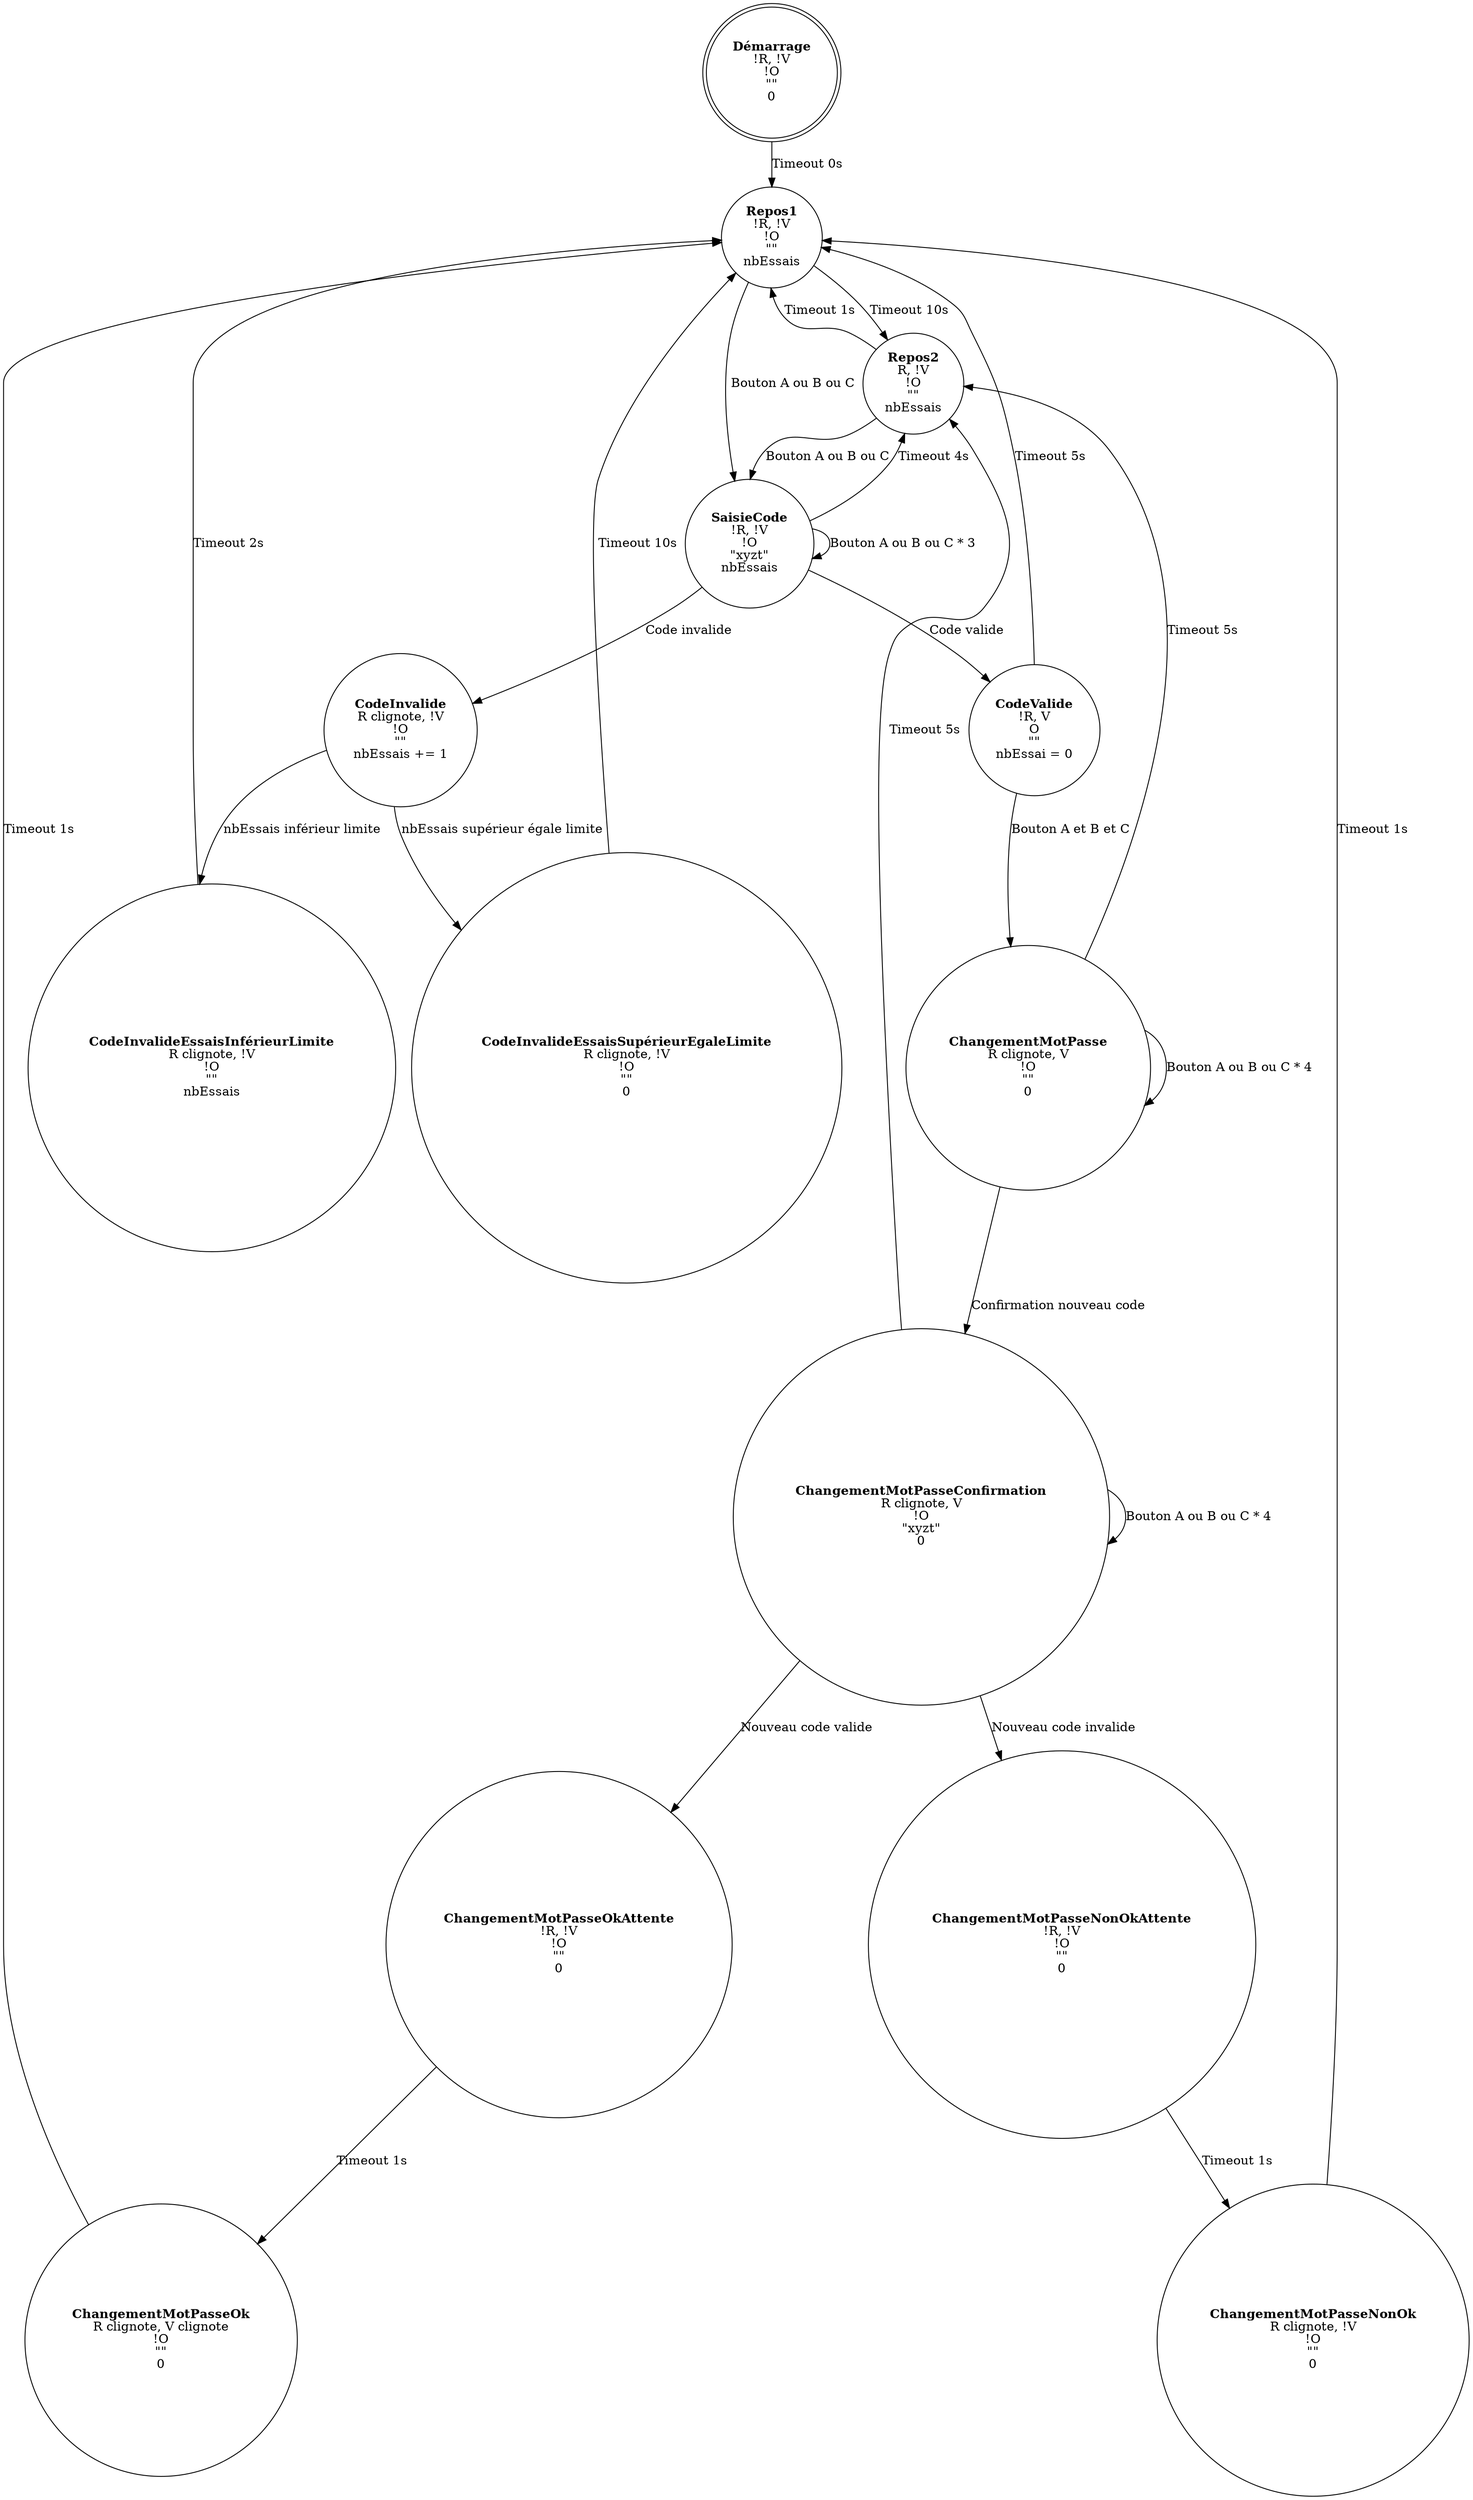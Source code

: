 digraph finite_state_machine {
	//fontname="Helvetica,Arial,sans-serif"
	//node [fontname="Helvetica,Arial,sans-serif"]
	//edge [fontname="Helvetica,Arial,sans-serif"]
	//rankdir=LR;
	node [shape = doublecircle]; Démarrage;
	node [shape = circle];
	
	Démarrage [label=<<b>Démarrage</b><br />!R, !V<br />!O<br />""<br />0>];

	Repos1 [label=<<b>Repos1</b><br />!R, !V<br />!O<br />""<br />nbEssais>];
	Repos2 [label=<<b>Repos2</b><br />R, !V<br />!O<br />""<br />nbEssais>];
	
	SaisieCode [label=<<b>SaisieCode</b><br />!R, !V<br />!O<br />"xyzt"<br />nbEssais>];

	CodeValide [label=<<b>CodeValide</b><br />!R, V<br />O<br />""<br />nbEssai = 0>];
	CodeInvalide [label=<<b>CodeInvalide</b><br />R clignote, !V<br />!O<br />""<br />nbEssais += 1>];

	CodeInvalideEssaisSupérieurEgaleLimite [label=<<b>CodeInvalideEssaisSupérieurEgaleLimite</b><br />R clignote, !V<br />!O<br />""<br />0>];
	CodeInvalideEssaisInférieurLimite [label=<<b>CodeInvalideEssaisInférieurLimite</b><br />R clignote, !V<br />!O<br />""<br />nbEssais>];
	
	ChangementMotPasse [label=<<b>ChangementMotPasse</b><br />R clignote, V<br />!O<br />""<br />0>];
	ChangementMotPasseConfirmation [label=<<b>ChangementMotPasseConfirmation</b><br />R clignote, V<br />!O<br />"xyzt"<br />0>];

	ChangementMotPasseOkAttente [label=<<b>ChangementMotPasseOkAttente</b><br />!R, !V<br />!O<br />""<br />0>];
	ChangementMotPasseOk [label=<<b>ChangementMotPasseOk</b><br />R clignote, V clignote<br />!O<br />""<br />0>];
	ChangementMotPasseNonOkAttente [label=<<b>ChangementMotPasseNonOkAttente</b><br />!R, !V<br />!O<br />""<br />0>];
	ChangementMotPasseNonOk [label=<<b>ChangementMotPasseNonOk</b><br />R clignote, !V<br />!O<br />""<br />0>];
	
	Démarrage -> Repos1 [label = "Timeout 0s"];

	Repos1 -> Repos2 [label = "Timeout 10s"];
	Repos1 -> SaisieCode [label = "Bouton A ou B ou C"];
	
	Repos2 -> Repos1 [label = "Timeout 1s"];
	Repos2 -> SaisieCode [label = "Bouton A ou B ou C"];
	
	SaisieCode -> Repos2 [label = "Timeout 4s"];
	SaisieCode -> SaisieCode [label = "Bouton A ou B ou C * 3"];
	SaisieCode -> CodeValide [label = "Code valide"];
	SaisieCode -> CodeInvalide [label = "Code invalide"];
	
    CodeValide -> ChangementMotPasse [label = "Bouton A et B et C"];
    CodeValide -> Repos1 [label = "Timeout 5s"];
    
    ChangementMotPasse -> ChangementMotPasse [label = "Bouton A ou B ou C * 4"];
    ChangementMotPasse -> Repos2 [label = "Timeout 5s"];
    ChangementMotPasse -> ChangementMotPasseConfirmation [label = "Confirmation nouveau code"];
    
    ChangementMotPasseConfirmation -> ChangementMotPasseConfirmation [label = "Bouton A ou B ou C * 4"];
    ChangementMotPasseConfirmation -> Repos2 [label = "Timeout 5s"];
    ChangementMotPasseConfirmation -> ChangementMotPasseOkAttente [label = "Nouveau code valide"];
    ChangementMotPasseConfirmation -> ChangementMotPasseNonOkAttente [label = "Nouveau code invalide"];
    
    ChangementMotPasseOkAttente -> ChangementMotPasseOk [label = "Timeout 1s"];
    ChangementMotPasseOk -> Repos1 [label = "Timeout 1s"];

    ChangementMotPasseNonOkAttente -> ChangementMotPasseNonOk [label = "Timeout 1s"];
    ChangementMotPasseNonOk -> Repos1 [label = "Timeout 1s"];
    
    CodeInvalide -> CodeInvalideEssaisInférieurLimite  [label = "nbEssais inférieur limite"];
    CodeInvalide -> CodeInvalideEssaisSupérieurEgaleLimite  [label = "nbEssais supérieur égale limite"];

    CodeInvalideEssaisInférieurLimite -> Repos1 [label = "Timeout 2s"];
    CodeInvalideEssaisSupérieurEgaleLimite -> Repos1 [label = "Timeout 10s"];
/*
    Etats : 
     - 0
     - Repos1
	 - Repos2
	 - SaisieCode
	 - CodeValide
	 - CodeInvalide
	 - CodeInvalideEssaisInférieurLimite
     - CodeInvalideEssaisSupérieurEgaleLimite
	 - ChangementMotPasse
	 - ChangementMotPasseConfirmation
	 - ChangementMotPasseOkAttente
	 - ChangementMotPasseOk
	 - ChangementMotPasseNonOkAttente
	 - ChangementMotPasseNonOk

    Transitions :
     - Timeout xs
     - Bouton A ou B ou C
     - Bouton A et B et C
     - Code valide
     - Code invalide
     - Confirmation nouveau code
     - Nouveau code valide
     - Nouveau code invalide
*/

}
